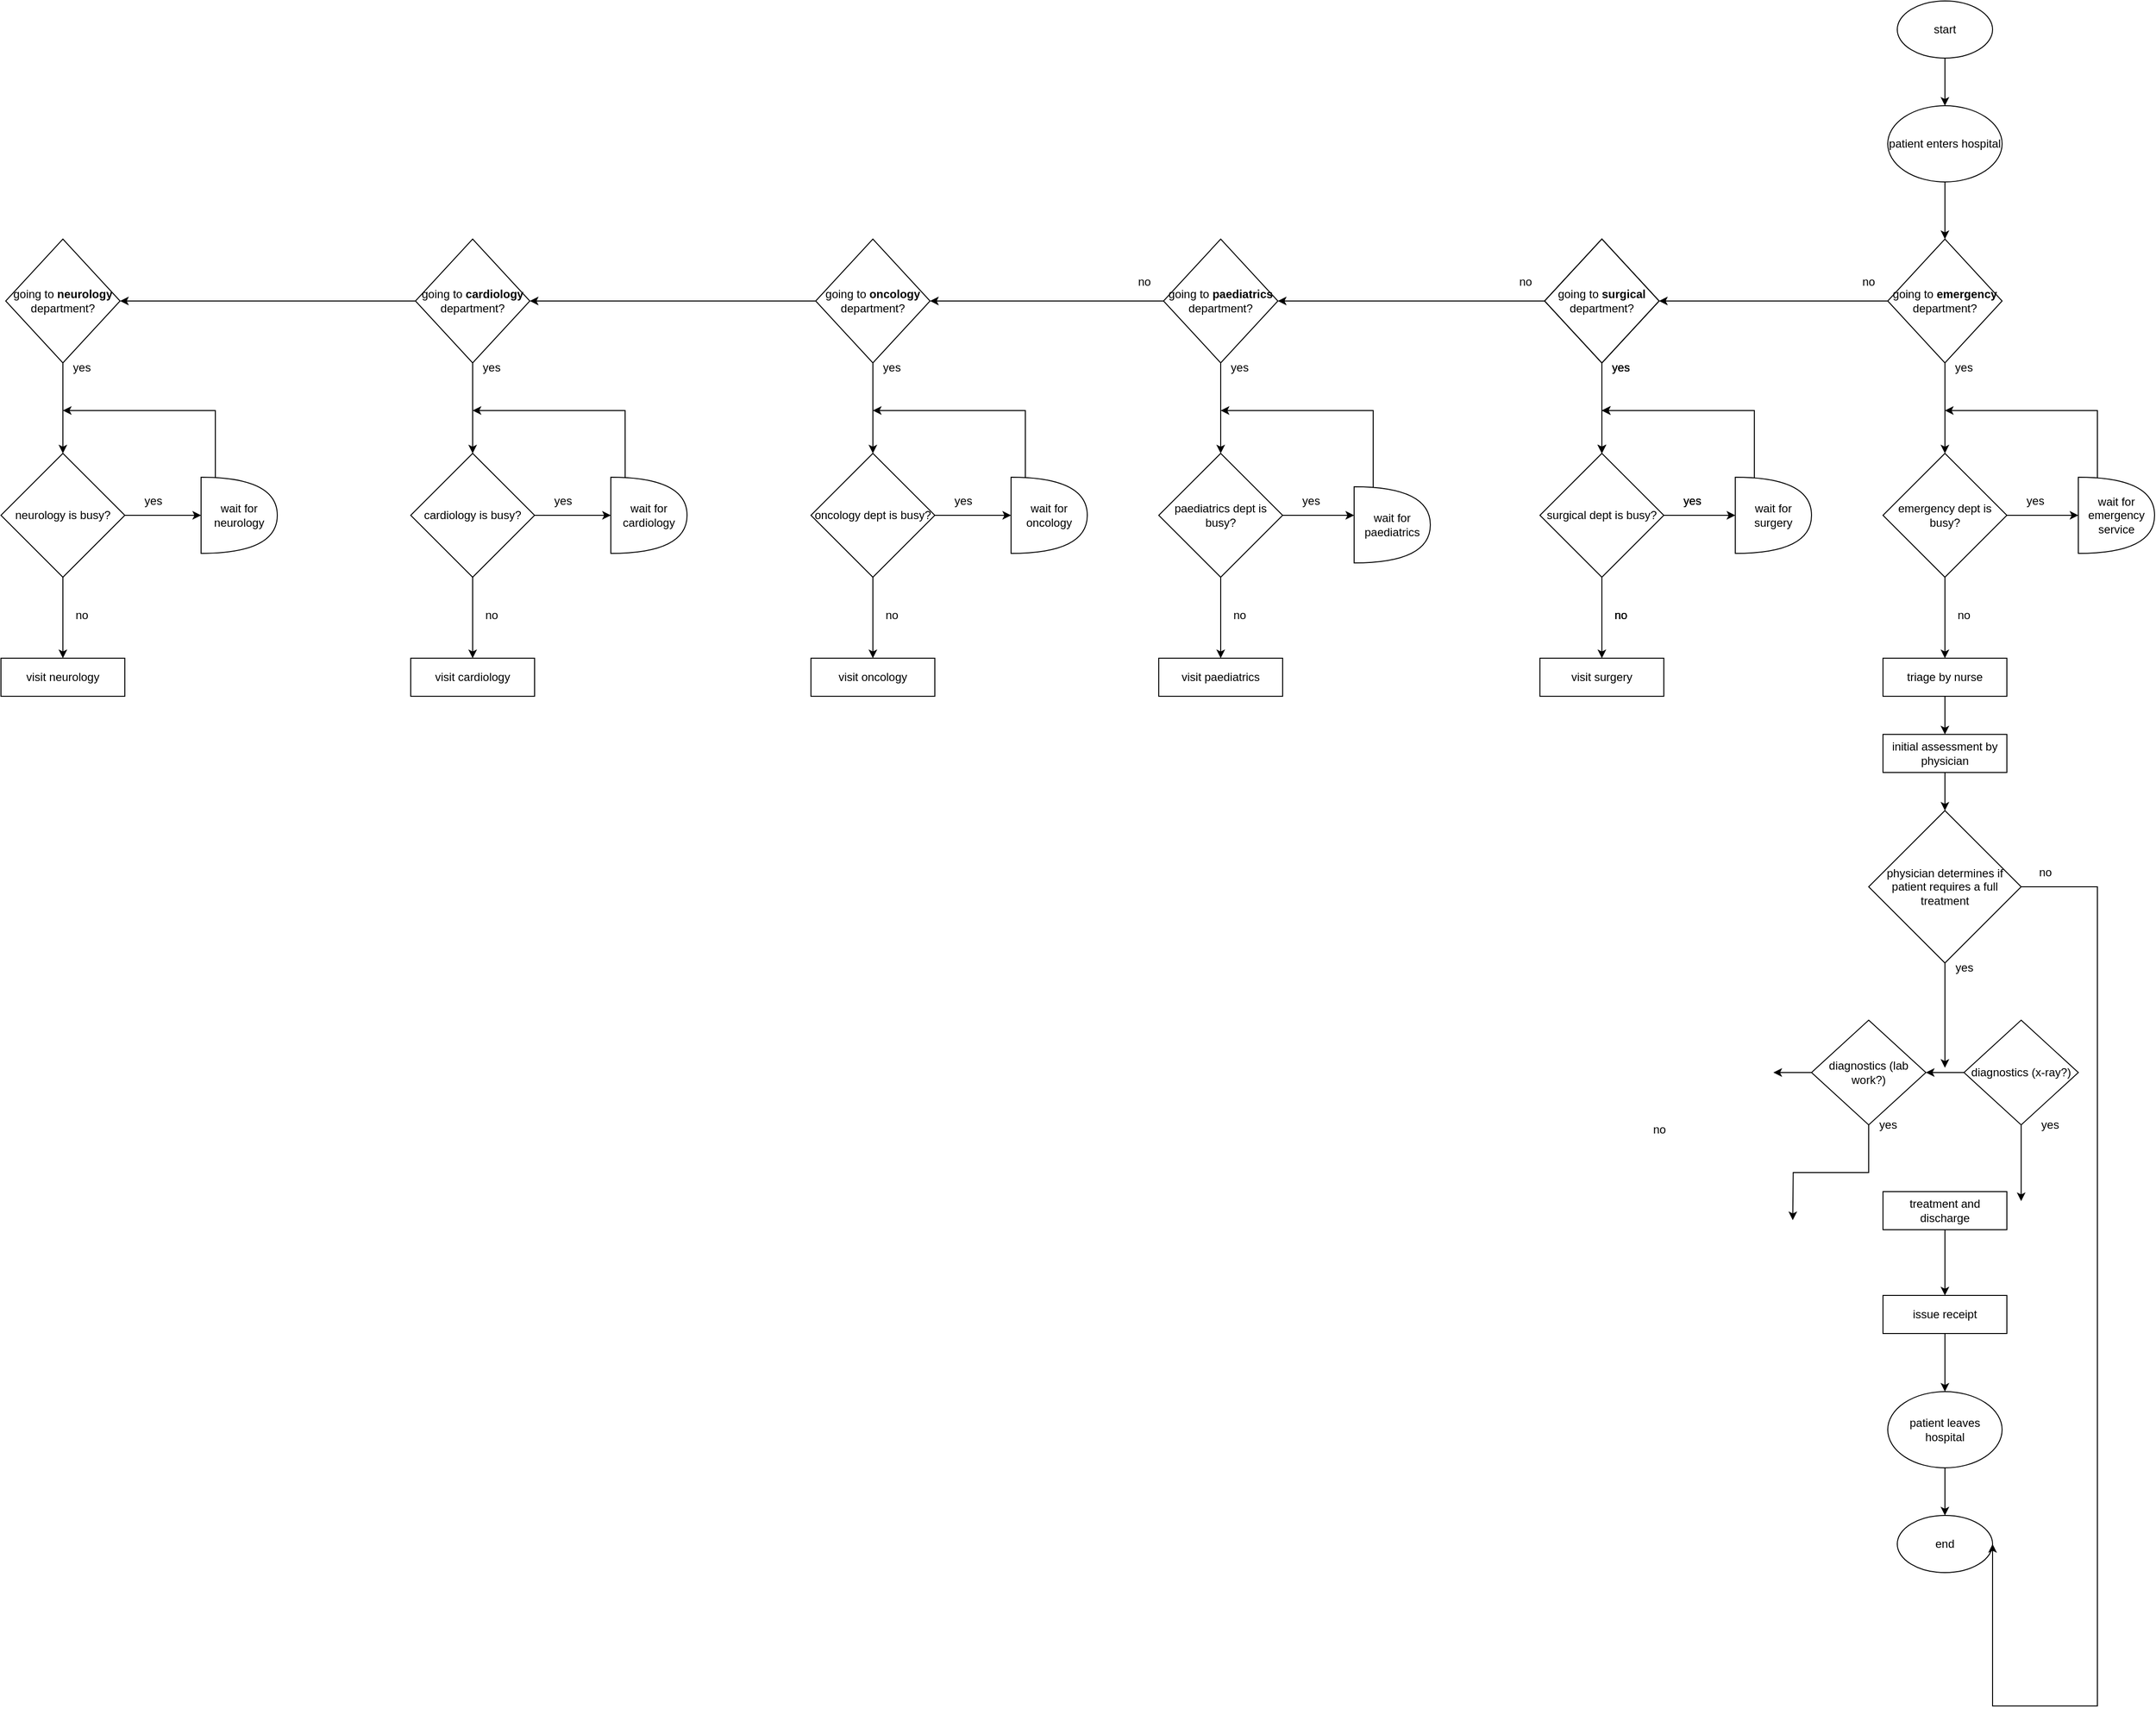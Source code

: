 <mxfile version="21.0.6" type="device"><diagram name="Page-1" id="5pKvKy0BIaIAFNJ23iyw"><mxGraphModel dx="3341" dy="2038" grid="1" gridSize="10" guides="1" tooltips="1" connect="1" arrows="1" fold="1" page="1" pageScale="1" pageWidth="827" pageHeight="1169" math="0" shadow="0"><root><mxCell id="0"/><mxCell id="1" parent="0"/><mxCell id="Ih2wy748P8lcP-gWS8Mn-1" value="patient enters hospital" style="ellipse;whiteSpace=wrap;html=1;" parent="1" vertex="1"><mxGeometry x="350" y="-40" width="120" height="80" as="geometry"/></mxCell><mxCell id="Ih2wy748P8lcP-gWS8Mn-2" value="going to &lt;b&gt;emergency &lt;/b&gt;department?" style="rhombus;whiteSpace=wrap;html=1;" parent="1" vertex="1"><mxGeometry x="350" y="100" width="120" height="130" as="geometry"/></mxCell><mxCell id="pPfEnhw-Z-XjJxT2VnOs-15" style="edgeStyle=orthogonalEdgeStyle;rounded=0;orthogonalLoop=1;jettySize=auto;html=1;exitX=0.5;exitY=1;exitDx=0;exitDy=0;entryX=0.5;entryY=0;entryDx=0;entryDy=0;" edge="1" parent="1" source="Ih2wy748P8lcP-gWS8Mn-3" target="pPfEnhw-Z-XjJxT2VnOs-11"><mxGeometry relative="1" as="geometry"/></mxCell><mxCell id="Ih2wy748P8lcP-gWS8Mn-3" value="triage by nurse" style="rounded=0;whiteSpace=wrap;html=1;" parent="1" vertex="1"><mxGeometry x="345" y="540" width="130" height="40" as="geometry"/></mxCell><mxCell id="Ih2wy748P8lcP-gWS8Mn-6" value="emergency dept is busy?" style="rhombus;whiteSpace=wrap;html=1;" parent="1" vertex="1"><mxGeometry x="345" y="325" width="130" height="130" as="geometry"/></mxCell><mxCell id="pPfEnhw-Z-XjJxT2VnOs-4" style="edgeStyle=orthogonalEdgeStyle;rounded=0;orthogonalLoop=1;jettySize=auto;html=1;exitX=0.5;exitY=1;exitDx=0;exitDy=0;entryX=0.5;entryY=0;entryDx=0;entryDy=0;" edge="1" parent="1" source="Ih2wy748P8lcP-gWS8Mn-21" target="pPfEnhw-Z-XjJxT2VnOs-1"><mxGeometry relative="1" as="geometry"/></mxCell><mxCell id="Ih2wy748P8lcP-gWS8Mn-21" value="patient leaves hospital" style="ellipse;whiteSpace=wrap;html=1;" parent="1" vertex="1"><mxGeometry x="350" y="1310" width="120" height="80" as="geometry"/></mxCell><mxCell id="Ih2wy748P8lcP-gWS8Mn-25" value="yes" style="text;html=1;strokeColor=none;fillColor=none;align=center;verticalAlign=middle;whiteSpace=wrap;rounded=0;" parent="1" vertex="1"><mxGeometry x="475" y="360" width="60" height="30" as="geometry"/></mxCell><mxCell id="Ih2wy748P8lcP-gWS8Mn-27" value="no" style="text;html=1;strokeColor=none;fillColor=none;align=center;verticalAlign=middle;whiteSpace=wrap;rounded=0;" parent="1" vertex="1"><mxGeometry x="400" y="480" width="60" height="30" as="geometry"/></mxCell><mxCell id="Ih2wy748P8lcP-gWS8Mn-29" value="" style="endArrow=classic;html=1;rounded=0;entryX=0.5;entryY=0;entryDx=0;entryDy=0;exitX=0.5;exitY=1;exitDx=0;exitDy=0;" parent="1" source="Ih2wy748P8lcP-gWS8Mn-2" target="Ih2wy748P8lcP-gWS8Mn-6" edge="1"><mxGeometry width="50" height="50" relative="1" as="geometry"><mxPoint x="410" y="250" as="sourcePoint"/><mxPoint x="410" y="280" as="targetPoint"/></mxGeometry></mxCell><mxCell id="Ih2wy748P8lcP-gWS8Mn-30" value="yes" style="text;html=1;strokeColor=none;fillColor=none;align=center;verticalAlign=middle;whiteSpace=wrap;rounded=0;" parent="1" vertex="1"><mxGeometry x="400" y="220" width="60" height="30" as="geometry"/></mxCell><mxCell id="Ih2wy748P8lcP-gWS8Mn-31" value="no" style="text;html=1;strokeColor=none;fillColor=none;align=center;verticalAlign=middle;whiteSpace=wrap;rounded=0;" parent="1" vertex="1"><mxGeometry x="300" y="130" width="60" height="30" as="geometry"/></mxCell><mxCell id="Ih2wy748P8lcP-gWS8Mn-33" value="" style="endArrow=classic;html=1;rounded=0;exitX=0.5;exitY=1;exitDx=0;exitDy=0;entryX=0.5;entryY=0;entryDx=0;entryDy=0;" parent="1" source="Ih2wy748P8lcP-gWS8Mn-6" target="Ih2wy748P8lcP-gWS8Mn-3" edge="1"><mxGeometry width="50" height="50" relative="1" as="geometry"><mxPoint x="420" y="420" as="sourcePoint"/><mxPoint x="460" y="500" as="targetPoint"/></mxGeometry></mxCell><mxCell id="Ih2wy748P8lcP-gWS8Mn-36" value="going to surgical department?" style="rhombus;whiteSpace=wrap;html=1;" parent="1" vertex="1"><mxGeometry x="-10" y="100" width="120" height="130" as="geometry"/></mxCell><mxCell id="Ih2wy748P8lcP-gWS8Mn-37" value="visit surgery" style="rounded=0;whiteSpace=wrap;html=1;" parent="1" vertex="1"><mxGeometry x="-15" y="540" width="130" height="40" as="geometry"/></mxCell><mxCell id="Ih2wy748P8lcP-gWS8Mn-43" value="" style="endArrow=classic;html=1;rounded=0;exitX=0.4;exitY=0.018;exitDx=0;exitDy=0;exitPerimeter=0;" parent="1" edge="1"><mxGeometry width="50" height="50" relative="1" as="geometry"><mxPoint x="210" y="361.08" as="sourcePoint"/><mxPoint x="50" y="280" as="targetPoint"/><Array as="points"><mxPoint x="210" y="280"/><mxPoint x="60" y="280"/></Array></mxGeometry></mxCell><mxCell id="Ih2wy748P8lcP-gWS8Mn-44" value="yes" style="text;html=1;strokeColor=none;fillColor=none;align=center;verticalAlign=middle;whiteSpace=wrap;rounded=0;" parent="1" vertex="1"><mxGeometry x="115" y="360" width="60" height="30" as="geometry"/></mxCell><mxCell id="Ih2wy748P8lcP-gWS8Mn-45" value="no" style="text;html=1;strokeColor=none;fillColor=none;align=center;verticalAlign=middle;whiteSpace=wrap;rounded=0;" parent="1" vertex="1"><mxGeometry x="40" y="480" width="60" height="30" as="geometry"/></mxCell><mxCell id="Ih2wy748P8lcP-gWS8Mn-48" value="yes" style="text;html=1;strokeColor=none;fillColor=none;align=center;verticalAlign=middle;whiteSpace=wrap;rounded=0;" parent="1" vertex="1"><mxGeometry x="40" y="220" width="60" height="30" as="geometry"/></mxCell><mxCell id="Ih2wy748P8lcP-gWS8Mn-49" value="no" style="text;html=1;strokeColor=none;fillColor=none;align=center;verticalAlign=middle;whiteSpace=wrap;rounded=0;" parent="1" vertex="1"><mxGeometry x="-60" y="130" width="60" height="30" as="geometry"/></mxCell><mxCell id="goqWlOmLxGw8GB3nW4Ue-60" style="edgeStyle=orthogonalEdgeStyle;rounded=0;orthogonalLoop=1;jettySize=auto;html=1;exitX=0;exitY=0.5;exitDx=0;exitDy=0;entryX=1;entryY=0.5;entryDx=0;entryDy=0;" parent="1" source="Ih2wy748P8lcP-gWS8Mn-52" target="goqWlOmLxGw8GB3nW4Ue-25" edge="1"><mxGeometry relative="1" as="geometry"/></mxCell><mxCell id="Ih2wy748P8lcP-gWS8Mn-52" value="going to &lt;b&gt;paediatrics &lt;/b&gt;department?" style="rhombus;whiteSpace=wrap;html=1;" parent="1" vertex="1"><mxGeometry x="-410" y="100" width="120" height="130" as="geometry"/></mxCell><mxCell id="Ih2wy748P8lcP-gWS8Mn-53" value="visit paediatrics" style="rounded=0;whiteSpace=wrap;html=1;" parent="1" vertex="1"><mxGeometry x="-415" y="540" width="130" height="40" as="geometry"/></mxCell><mxCell id="Ih2wy748P8lcP-gWS8Mn-55" value="paediatrics dept is busy?" style="rhombus;whiteSpace=wrap;html=1;" parent="1" vertex="1"><mxGeometry x="-415" y="325" width="130" height="130" as="geometry"/></mxCell><mxCell id="Ih2wy748P8lcP-gWS8Mn-58" value="" style="endArrow=classic;html=1;rounded=0;exitX=1;exitY=0.5;exitDx=0;exitDy=0;entryX=0;entryY=0.5;entryDx=0;entryDy=0;entryPerimeter=0;" parent="1" source="Ih2wy748P8lcP-gWS8Mn-55" edge="1"><mxGeometry width="50" height="50" relative="1" as="geometry"><mxPoint x="-260" y="430" as="sourcePoint"/><mxPoint x="-210" y="390" as="targetPoint"/></mxGeometry></mxCell><mxCell id="Ih2wy748P8lcP-gWS8Mn-59" value="" style="endArrow=classic;html=1;rounded=0;exitX=0.4;exitY=0.018;exitDx=0;exitDy=0;exitPerimeter=0;" parent="1" edge="1"><mxGeometry width="50" height="50" relative="1" as="geometry"><mxPoint x="-190" y="361.08" as="sourcePoint"/><mxPoint x="-350" y="280" as="targetPoint"/><Array as="points"><mxPoint x="-190" y="280"/><mxPoint x="-340" y="280"/></Array></mxGeometry></mxCell><mxCell id="Ih2wy748P8lcP-gWS8Mn-60" value="yes" style="text;html=1;strokeColor=none;fillColor=none;align=center;verticalAlign=middle;whiteSpace=wrap;rounded=0;" parent="1" vertex="1"><mxGeometry x="-285" y="360" width="60" height="30" as="geometry"/></mxCell><mxCell id="Ih2wy748P8lcP-gWS8Mn-61" value="no" style="text;html=1;strokeColor=none;fillColor=none;align=center;verticalAlign=middle;whiteSpace=wrap;rounded=0;" parent="1" vertex="1"><mxGeometry x="-360" y="480" width="60" height="30" as="geometry"/></mxCell><mxCell id="Ih2wy748P8lcP-gWS8Mn-63" value="" style="endArrow=classic;html=1;rounded=0;entryX=0.5;entryY=0;entryDx=0;entryDy=0;exitX=0.5;exitY=1;exitDx=0;exitDy=0;" parent="1" source="Ih2wy748P8lcP-gWS8Mn-52" target="Ih2wy748P8lcP-gWS8Mn-55" edge="1"><mxGeometry width="50" height="50" relative="1" as="geometry"><mxPoint x="-350" y="250" as="sourcePoint"/><mxPoint x="-350" y="280" as="targetPoint"/></mxGeometry></mxCell><mxCell id="Ih2wy748P8lcP-gWS8Mn-64" value="yes" style="text;html=1;strokeColor=none;fillColor=none;align=center;verticalAlign=middle;whiteSpace=wrap;rounded=0;" parent="1" vertex="1"><mxGeometry x="-360" y="220" width="60" height="30" as="geometry"/></mxCell><mxCell id="Ih2wy748P8lcP-gWS8Mn-65" value="no" style="text;html=1;strokeColor=none;fillColor=none;align=center;verticalAlign=middle;whiteSpace=wrap;rounded=0;" parent="1" vertex="1"><mxGeometry x="-460" y="130" width="60" height="30" as="geometry"/></mxCell><mxCell id="Ih2wy748P8lcP-gWS8Mn-66" value="" style="endArrow=classic;html=1;rounded=0;exitX=0.5;exitY=1;exitDx=0;exitDy=0;entryX=0.5;entryY=0;entryDx=0;entryDy=0;" parent="1" source="Ih2wy748P8lcP-gWS8Mn-55" target="Ih2wy748P8lcP-gWS8Mn-53" edge="1"><mxGeometry width="50" height="50" relative="1" as="geometry"><mxPoint x="-340" y="420" as="sourcePoint"/><mxPoint x="-300" y="500" as="targetPoint"/></mxGeometry></mxCell><mxCell id="Ih2wy748P8lcP-gWS8Mn-68" value="" style="endArrow=classic;html=1;rounded=0;entryX=1;entryY=0.5;entryDx=0;entryDy=0;exitX=0;exitY=0.5;exitDx=0;exitDy=0;" parent="1" source="Ih2wy748P8lcP-gWS8Mn-2" target="Ih2wy748P8lcP-gWS8Mn-36" edge="1"><mxGeometry width="50" height="50" relative="1" as="geometry"><mxPoint x="420" y="240" as="sourcePoint"/><mxPoint x="420" y="335" as="targetPoint"/></mxGeometry></mxCell><mxCell id="Ih2wy748P8lcP-gWS8Mn-69" value="" style="endArrow=classic;html=1;rounded=0;entryX=0.5;entryY=0;entryDx=0;entryDy=0;exitX=0.5;exitY=1;exitDx=0;exitDy=0;" parent="1" source="Ih2wy748P8lcP-gWS8Mn-1" target="Ih2wy748P8lcP-gWS8Mn-2" edge="1"><mxGeometry width="50" height="50" relative="1" as="geometry"><mxPoint x="430" y="250" as="sourcePoint"/><mxPoint x="430" y="345" as="targetPoint"/></mxGeometry></mxCell><mxCell id="Ih2wy748P8lcP-gWS8Mn-70" value="" style="endArrow=classic;html=1;rounded=0;entryX=1;entryY=0.5;entryDx=0;entryDy=0;exitX=0;exitY=0.5;exitDx=0;exitDy=0;" parent="1" source="Ih2wy748P8lcP-gWS8Mn-36" target="Ih2wy748P8lcP-gWS8Mn-52" edge="1"><mxGeometry width="50" height="50" relative="1" as="geometry"><mxPoint x="-30" y="50" as="sourcePoint"/><mxPoint x="-270" y="50" as="targetPoint"/></mxGeometry></mxCell><mxCell id="goqWlOmLxGw8GB3nW4Ue-1" value="going to surgical department?" style="rhombus;whiteSpace=wrap;html=1;" parent="1" vertex="1"><mxGeometry x="-10" y="100" width="120" height="130" as="geometry"/></mxCell><mxCell id="goqWlOmLxGw8GB3nW4Ue-2" value="yes" style="text;html=1;strokeColor=none;fillColor=none;align=center;verticalAlign=middle;whiteSpace=wrap;rounded=0;" parent="1" vertex="1"><mxGeometry x="40" y="220" width="60" height="30" as="geometry"/></mxCell><mxCell id="goqWlOmLxGw8GB3nW4Ue-3" value="" style="endArrow=classic;html=1;rounded=0;entryX=0.5;entryY=0;entryDx=0;entryDy=0;exitX=0.5;exitY=1;exitDx=0;exitDy=0;" parent="1" source="goqWlOmLxGw8GB3nW4Ue-1" edge="1"><mxGeometry width="50" height="50" relative="1" as="geometry"><mxPoint x="50" y="250" as="sourcePoint"/><mxPoint x="50" y="325" as="targetPoint"/></mxGeometry></mxCell><mxCell id="goqWlOmLxGw8GB3nW4Ue-4" value="going to surgical department?" style="rhombus;whiteSpace=wrap;html=1;" parent="1" vertex="1"><mxGeometry x="-10" y="100" width="120" height="130" as="geometry"/></mxCell><mxCell id="goqWlOmLxGw8GB3nW4Ue-5" value="yes" style="text;html=1;strokeColor=none;fillColor=none;align=center;verticalAlign=middle;whiteSpace=wrap;rounded=0;" parent="1" vertex="1"><mxGeometry x="40" y="220" width="60" height="30" as="geometry"/></mxCell><mxCell id="goqWlOmLxGw8GB3nW4Ue-6" value="" style="endArrow=classic;html=1;rounded=0;entryX=0.5;entryY=0;entryDx=0;entryDy=0;exitX=0.5;exitY=1;exitDx=0;exitDy=0;" parent="1" source="goqWlOmLxGw8GB3nW4Ue-4" edge="1"><mxGeometry width="50" height="50" relative="1" as="geometry"><mxPoint x="50" y="250" as="sourcePoint"/><mxPoint x="50" y="325" as="targetPoint"/></mxGeometry></mxCell><mxCell id="goqWlOmLxGw8GB3nW4Ue-7" value="" style="endArrow=classic;html=1;rounded=0;exitX=0.4;exitY=0.018;exitDx=0;exitDy=0;exitPerimeter=0;" parent="1" edge="1"><mxGeometry width="50" height="50" relative="1" as="geometry"><mxPoint x="210" y="361.08" as="sourcePoint"/><mxPoint x="50" y="280" as="targetPoint"/><Array as="points"><mxPoint x="210" y="280"/><mxPoint x="60" y="280"/></Array></mxGeometry></mxCell><mxCell id="goqWlOmLxGw8GB3nW4Ue-8" value="yes" style="text;html=1;strokeColor=none;fillColor=none;align=center;verticalAlign=middle;whiteSpace=wrap;rounded=0;" parent="1" vertex="1"><mxGeometry x="115" y="360" width="60" height="30" as="geometry"/></mxCell><mxCell id="goqWlOmLxGw8GB3nW4Ue-11" value="no" style="text;html=1;strokeColor=none;fillColor=none;align=center;verticalAlign=middle;whiteSpace=wrap;rounded=0;" parent="1" vertex="1"><mxGeometry x="40" y="480" width="60" height="30" as="geometry"/></mxCell><mxCell id="goqWlOmLxGw8GB3nW4Ue-13" value="going to &lt;b&gt;surgical &lt;/b&gt;department?" style="rhombus;whiteSpace=wrap;html=1;" parent="1" vertex="1"><mxGeometry x="-10" y="100" width="120" height="130" as="geometry"/></mxCell><mxCell id="goqWlOmLxGw8GB3nW4Ue-14" value="yes" style="text;html=1;strokeColor=none;fillColor=none;align=center;verticalAlign=middle;whiteSpace=wrap;rounded=0;" parent="1" vertex="1"><mxGeometry x="40" y="220" width="60" height="30" as="geometry"/></mxCell><mxCell id="goqWlOmLxGw8GB3nW4Ue-15" value="" style="endArrow=classic;html=1;rounded=0;entryX=0.5;entryY=0;entryDx=0;entryDy=0;exitX=0.5;exitY=1;exitDx=0;exitDy=0;" parent="1" source="goqWlOmLxGw8GB3nW4Ue-13" edge="1"><mxGeometry width="50" height="50" relative="1" as="geometry"><mxPoint x="50" y="250" as="sourcePoint"/><mxPoint x="50" y="325" as="targetPoint"/></mxGeometry></mxCell><mxCell id="goqWlOmLxGw8GB3nW4Ue-16" value="" style="endArrow=classic;html=1;rounded=0;exitX=0.4;exitY=0.018;exitDx=0;exitDy=0;exitPerimeter=0;" parent="1" edge="1"><mxGeometry width="50" height="50" relative="1" as="geometry"><mxPoint x="210" y="361.08" as="sourcePoint"/><mxPoint x="50" y="280" as="targetPoint"/><Array as="points"><mxPoint x="210" y="280"/><mxPoint x="60" y="280"/></Array></mxGeometry></mxCell><mxCell id="goqWlOmLxGw8GB3nW4Ue-17" value="yes" style="text;html=1;strokeColor=none;fillColor=none;align=center;verticalAlign=middle;whiteSpace=wrap;rounded=0;" parent="1" vertex="1"><mxGeometry x="115" y="360" width="60" height="30" as="geometry"/></mxCell><mxCell id="goqWlOmLxGw8GB3nW4Ue-19" value="surgical dept is busy?" style="rhombus;whiteSpace=wrap;html=1;" parent="1" vertex="1"><mxGeometry x="-15" y="325" width="130" height="130" as="geometry"/></mxCell><mxCell id="goqWlOmLxGw8GB3nW4Ue-20" value="no" style="text;html=1;strokeColor=none;fillColor=none;align=center;verticalAlign=middle;whiteSpace=wrap;rounded=0;" parent="1" vertex="1"><mxGeometry x="40" y="480" width="60" height="30" as="geometry"/></mxCell><mxCell id="goqWlOmLxGw8GB3nW4Ue-21" value="" style="endArrow=classic;html=1;rounded=0;exitX=0.5;exitY=1;exitDx=0;exitDy=0;entryX=0.5;entryY=0;entryDx=0;entryDy=0;" parent="1" source="goqWlOmLxGw8GB3nW4Ue-19" edge="1"><mxGeometry width="50" height="50" relative="1" as="geometry"><mxPoint x="60" y="420" as="sourcePoint"/><mxPoint x="50" y="540" as="targetPoint"/></mxGeometry></mxCell><mxCell id="goqWlOmLxGw8GB3nW4Ue-23" value="" style="endArrow=classic;html=1;rounded=0;exitX=1;exitY=0.5;exitDx=0;exitDy=0;entryX=0;entryY=0.5;entryDx=0;entryDy=0;entryPerimeter=0;" parent="1" edge="1"><mxGeometry width="50" height="50" relative="1" as="geometry"><mxPoint x="115" y="390" as="sourcePoint"/><mxPoint x="190" y="390" as="targetPoint"/></mxGeometry></mxCell><mxCell id="goqWlOmLxGw8GB3nW4Ue-24" value="visit oncology" style="rounded=0;whiteSpace=wrap;html=1;" parent="1" vertex="1"><mxGeometry x="-780" y="540" width="130" height="40" as="geometry"/></mxCell><mxCell id="goqWlOmLxGw8GB3nW4Ue-61" style="edgeStyle=orthogonalEdgeStyle;rounded=0;orthogonalLoop=1;jettySize=auto;html=1;exitX=0;exitY=0.5;exitDx=0;exitDy=0;entryX=1;entryY=0.5;entryDx=0;entryDy=0;" parent="1" source="goqWlOmLxGw8GB3nW4Ue-25" target="goqWlOmLxGw8GB3nW4Ue-37" edge="1"><mxGeometry relative="1" as="geometry"/></mxCell><mxCell id="goqWlOmLxGw8GB3nW4Ue-25" value="going to &lt;b&gt;oncology &lt;/b&gt;department?" style="rhombus;whiteSpace=wrap;html=1;" parent="1" vertex="1"><mxGeometry x="-775" y="100" width="120" height="130" as="geometry"/></mxCell><mxCell id="goqWlOmLxGw8GB3nW4Ue-26" value="yes" style="text;html=1;strokeColor=none;fillColor=none;align=center;verticalAlign=middle;whiteSpace=wrap;rounded=0;" parent="1" vertex="1"><mxGeometry x="-725" y="220" width="60" height="30" as="geometry"/></mxCell><mxCell id="goqWlOmLxGw8GB3nW4Ue-27" value="" style="endArrow=classic;html=1;rounded=0;entryX=0.5;entryY=0;entryDx=0;entryDy=0;exitX=0.5;exitY=1;exitDx=0;exitDy=0;" parent="1" source="goqWlOmLxGw8GB3nW4Ue-25" edge="1"><mxGeometry width="50" height="50" relative="1" as="geometry"><mxPoint x="-715" y="250" as="sourcePoint"/><mxPoint x="-715" y="325" as="targetPoint"/></mxGeometry></mxCell><mxCell id="goqWlOmLxGw8GB3nW4Ue-28" value="" style="endArrow=classic;html=1;rounded=0;" parent="1" edge="1"><mxGeometry width="50" height="50" relative="1" as="geometry"><mxPoint x="-555" y="350" as="sourcePoint"/><mxPoint x="-715" y="280" as="targetPoint"/><Array as="points"><mxPoint x="-555" y="280"/><mxPoint x="-705" y="280"/></Array></mxGeometry></mxCell><mxCell id="goqWlOmLxGw8GB3nW4Ue-29" value="yes" style="text;html=1;strokeColor=none;fillColor=none;align=center;verticalAlign=middle;whiteSpace=wrap;rounded=0;" parent="1" vertex="1"><mxGeometry x="-650" y="360" width="60" height="30" as="geometry"/></mxCell><mxCell id="goqWlOmLxGw8GB3nW4Ue-31" value="oncology dept is busy?" style="rhombus;whiteSpace=wrap;html=1;" parent="1" vertex="1"><mxGeometry x="-780" y="325" width="130" height="130" as="geometry"/></mxCell><mxCell id="goqWlOmLxGw8GB3nW4Ue-32" value="no" style="text;html=1;strokeColor=none;fillColor=none;align=center;verticalAlign=middle;whiteSpace=wrap;rounded=0;" parent="1" vertex="1"><mxGeometry x="-725" y="480" width="60" height="30" as="geometry"/></mxCell><mxCell id="goqWlOmLxGw8GB3nW4Ue-33" value="" style="endArrow=classic;html=1;rounded=0;exitX=0.5;exitY=1;exitDx=0;exitDy=0;entryX=0.5;entryY=0;entryDx=0;entryDy=0;" parent="1" source="goqWlOmLxGw8GB3nW4Ue-31" edge="1"><mxGeometry width="50" height="50" relative="1" as="geometry"><mxPoint x="-705" y="420" as="sourcePoint"/><mxPoint x="-715" y="540" as="targetPoint"/></mxGeometry></mxCell><mxCell id="goqWlOmLxGw8GB3nW4Ue-35" value="" style="endArrow=classic;html=1;rounded=0;exitX=1;exitY=0.5;exitDx=0;exitDy=0;entryX=0;entryY=0.5;entryDx=0;entryDy=0;entryPerimeter=0;" parent="1" edge="1" target="pPfEnhw-Z-XjJxT2VnOs-5"><mxGeometry width="50" height="50" relative="1" as="geometry"><mxPoint x="-650" y="390" as="sourcePoint"/><mxPoint x="-575" y="390" as="targetPoint"/></mxGeometry></mxCell><mxCell id="goqWlOmLxGw8GB3nW4Ue-36" value="visit cardiology" style="rounded=0;whiteSpace=wrap;html=1;" parent="1" vertex="1"><mxGeometry x="-1200" y="540" width="130" height="40" as="geometry"/></mxCell><mxCell id="goqWlOmLxGw8GB3nW4Ue-62" style="edgeStyle=orthogonalEdgeStyle;rounded=0;orthogonalLoop=1;jettySize=auto;html=1;exitX=0;exitY=0.5;exitDx=0;exitDy=0;entryX=1;entryY=0.5;entryDx=0;entryDy=0;" parent="1" source="goqWlOmLxGw8GB3nW4Ue-37" target="goqWlOmLxGw8GB3nW4Ue-49" edge="1"><mxGeometry relative="1" as="geometry"/></mxCell><mxCell id="goqWlOmLxGw8GB3nW4Ue-37" value="going to &lt;b&gt;cardiology&lt;/b&gt; department?" style="rhombus;whiteSpace=wrap;html=1;" parent="1" vertex="1"><mxGeometry x="-1195" y="100" width="120" height="130" as="geometry"/></mxCell><mxCell id="goqWlOmLxGw8GB3nW4Ue-38" value="yes" style="text;html=1;strokeColor=none;fillColor=none;align=center;verticalAlign=middle;whiteSpace=wrap;rounded=0;" parent="1" vertex="1"><mxGeometry x="-1145" y="220" width="60" height="30" as="geometry"/></mxCell><mxCell id="goqWlOmLxGw8GB3nW4Ue-39" value="" style="endArrow=classic;html=1;rounded=0;entryX=0.5;entryY=0;entryDx=0;entryDy=0;exitX=0.5;exitY=1;exitDx=0;exitDy=0;" parent="1" source="goqWlOmLxGw8GB3nW4Ue-37" edge="1"><mxGeometry width="50" height="50" relative="1" as="geometry"><mxPoint x="-1135" y="250" as="sourcePoint"/><mxPoint x="-1135" y="325" as="targetPoint"/></mxGeometry></mxCell><mxCell id="goqWlOmLxGw8GB3nW4Ue-40" value="" style="endArrow=classic;html=1;rounded=0;exitX=0.188;exitY=0;exitDx=0;exitDy=0;exitPerimeter=0;" parent="1" source="pPfEnhw-Z-XjJxT2VnOs-9" edge="1"><mxGeometry width="50" height="50" relative="1" as="geometry"><mxPoint x="-975" y="340" as="sourcePoint"/><mxPoint x="-1135" y="280" as="targetPoint"/><Array as="points"><mxPoint x="-975" y="280"/><mxPoint x="-1125" y="280"/></Array></mxGeometry></mxCell><mxCell id="goqWlOmLxGw8GB3nW4Ue-41" value="yes" style="text;html=1;strokeColor=none;fillColor=none;align=center;verticalAlign=middle;whiteSpace=wrap;rounded=0;" parent="1" vertex="1"><mxGeometry x="-1070" y="360" width="60" height="30" as="geometry"/></mxCell><mxCell id="goqWlOmLxGw8GB3nW4Ue-43" value="cardiology is busy?" style="rhombus;whiteSpace=wrap;html=1;" parent="1" vertex="1"><mxGeometry x="-1200" y="325" width="130" height="130" as="geometry"/></mxCell><mxCell id="goqWlOmLxGw8GB3nW4Ue-44" value="no" style="text;html=1;strokeColor=none;fillColor=none;align=center;verticalAlign=middle;whiteSpace=wrap;rounded=0;" parent="1" vertex="1"><mxGeometry x="-1145" y="480" width="60" height="30" as="geometry"/></mxCell><mxCell id="goqWlOmLxGw8GB3nW4Ue-45" value="" style="endArrow=classic;html=1;rounded=0;exitX=0.5;exitY=1;exitDx=0;exitDy=0;entryX=0.5;entryY=0;entryDx=0;entryDy=0;" parent="1" source="goqWlOmLxGw8GB3nW4Ue-43" edge="1"><mxGeometry width="50" height="50" relative="1" as="geometry"><mxPoint x="-1125" y="420" as="sourcePoint"/><mxPoint x="-1135" y="540" as="targetPoint"/></mxGeometry></mxCell><mxCell id="goqWlOmLxGw8GB3nW4Ue-47" value="" style="endArrow=classic;html=1;rounded=0;exitX=1;exitY=0.5;exitDx=0;exitDy=0;entryX=0;entryY=0.5;entryDx=0;entryDy=0;entryPerimeter=0;" parent="1" edge="1" target="pPfEnhw-Z-XjJxT2VnOs-9"><mxGeometry width="50" height="50" relative="1" as="geometry"><mxPoint x="-1070" y="390" as="sourcePoint"/><mxPoint x="-995" y="390" as="targetPoint"/></mxGeometry></mxCell><mxCell id="goqWlOmLxGw8GB3nW4Ue-48" value="visit neurology" style="rounded=0;whiteSpace=wrap;html=1;" parent="1" vertex="1"><mxGeometry x="-1630" y="540" width="130" height="40" as="geometry"/></mxCell><mxCell id="goqWlOmLxGw8GB3nW4Ue-49" value="going to &lt;b&gt;neurology &lt;/b&gt;department?" style="rhombus;whiteSpace=wrap;html=1;" parent="1" vertex="1"><mxGeometry x="-1625" y="100" width="120" height="130" as="geometry"/></mxCell><mxCell id="goqWlOmLxGw8GB3nW4Ue-50" value="yes" style="text;html=1;strokeColor=none;fillColor=none;align=center;verticalAlign=middle;whiteSpace=wrap;rounded=0;" parent="1" vertex="1"><mxGeometry x="-1575" y="220" width="60" height="30" as="geometry"/></mxCell><mxCell id="goqWlOmLxGw8GB3nW4Ue-51" value="" style="endArrow=classic;html=1;rounded=0;entryX=0.5;entryY=0;entryDx=0;entryDy=0;exitX=0.5;exitY=1;exitDx=0;exitDy=0;" parent="1" source="goqWlOmLxGw8GB3nW4Ue-49" edge="1"><mxGeometry width="50" height="50" relative="1" as="geometry"><mxPoint x="-1565" y="250" as="sourcePoint"/><mxPoint x="-1565" y="325" as="targetPoint"/></mxGeometry></mxCell><mxCell id="goqWlOmLxGw8GB3nW4Ue-52" value="" style="endArrow=classic;html=1;rounded=0;exitX=0.4;exitY=0.018;exitDx=0;exitDy=0;exitPerimeter=0;" parent="1" edge="1"><mxGeometry width="50" height="50" relative="1" as="geometry"><mxPoint x="-1405" y="361.08" as="sourcePoint"/><mxPoint x="-1565" y="280" as="targetPoint"/><Array as="points"><mxPoint x="-1405" y="280"/><mxPoint x="-1555" y="280"/></Array></mxGeometry></mxCell><mxCell id="goqWlOmLxGw8GB3nW4Ue-53" value="yes" style="text;html=1;strokeColor=none;fillColor=none;align=center;verticalAlign=middle;whiteSpace=wrap;rounded=0;" parent="1" vertex="1"><mxGeometry x="-1500" y="360" width="60" height="30" as="geometry"/></mxCell><mxCell id="goqWlOmLxGw8GB3nW4Ue-55" value="neurology is busy?" style="rhombus;whiteSpace=wrap;html=1;" parent="1" vertex="1"><mxGeometry x="-1630" y="325" width="130" height="130" as="geometry"/></mxCell><mxCell id="goqWlOmLxGw8GB3nW4Ue-56" value="no" style="text;html=1;strokeColor=none;fillColor=none;align=center;verticalAlign=middle;whiteSpace=wrap;rounded=0;" parent="1" vertex="1"><mxGeometry x="-1575" y="480" width="60" height="30" as="geometry"/></mxCell><mxCell id="goqWlOmLxGw8GB3nW4Ue-57" value="" style="endArrow=classic;html=1;rounded=0;exitX=0.5;exitY=1;exitDx=0;exitDy=0;entryX=0.5;entryY=0;entryDx=0;entryDy=0;" parent="1" source="goqWlOmLxGw8GB3nW4Ue-55" edge="1"><mxGeometry width="50" height="50" relative="1" as="geometry"><mxPoint x="-1555" y="420" as="sourcePoint"/><mxPoint x="-1565" y="540" as="targetPoint"/></mxGeometry></mxCell><mxCell id="goqWlOmLxGw8GB3nW4Ue-59" value="" style="endArrow=classic;html=1;rounded=0;exitX=1;exitY=0.5;exitDx=0;exitDy=0;entryX=0;entryY=0.5;entryDx=0;entryDy=0;entryPerimeter=0;" parent="1" edge="1" target="pPfEnhw-Z-XjJxT2VnOs-10"><mxGeometry width="50" height="50" relative="1" as="geometry"><mxPoint x="-1500" y="390" as="sourcePoint"/><mxPoint x="-1425" y="390" as="targetPoint"/></mxGeometry></mxCell><mxCell id="goqWlOmLxGw8GB3nW4Ue-63" value="wait for surgery" style="shape=or;whiteSpace=wrap;html=1;" parent="1" vertex="1"><mxGeometry x="190" y="350" width="80" height="80" as="geometry"/></mxCell><mxCell id="goqWlOmLxGw8GB3nW4Ue-64" value="wait for paediatrics" style="shape=or;whiteSpace=wrap;html=1;" parent="1" vertex="1"><mxGeometry x="-210" y="360" width="80" height="80" as="geometry"/></mxCell><mxCell id="goqWlOmLxGw8GB3nW4Ue-65" value="" style="endArrow=classic;html=1;rounded=0;exitX=0.4;exitY=0.018;exitDx=0;exitDy=0;exitPerimeter=0;" parent="1" edge="1"><mxGeometry width="50" height="50" relative="1" as="geometry"><mxPoint x="570" y="361.08" as="sourcePoint"/><mxPoint x="410" y="280" as="targetPoint"/><Array as="points"><mxPoint x="570" y="280"/><mxPoint x="420" y="280"/></Array></mxGeometry></mxCell><mxCell id="goqWlOmLxGw8GB3nW4Ue-66" value="" style="endArrow=classic;html=1;rounded=0;exitX=1;exitY=0.5;exitDx=0;exitDy=0;entryX=0;entryY=0.5;entryDx=0;entryDy=0;entryPerimeter=0;" parent="1" edge="1"><mxGeometry width="50" height="50" relative="1" as="geometry"><mxPoint x="475" y="390" as="sourcePoint"/><mxPoint x="550" y="390" as="targetPoint"/></mxGeometry></mxCell><mxCell id="goqWlOmLxGw8GB3nW4Ue-67" value="wait for emergency service" style="shape=or;whiteSpace=wrap;html=1;" parent="1" vertex="1"><mxGeometry x="550" y="350" width="80" height="80" as="geometry"/></mxCell><mxCell id="pPfEnhw-Z-XjJxT2VnOs-1" value="end" style="ellipse;whiteSpace=wrap;html=1;" vertex="1" parent="1"><mxGeometry x="360" y="1440" width="100" height="60" as="geometry"/></mxCell><mxCell id="pPfEnhw-Z-XjJxT2VnOs-3" style="edgeStyle=orthogonalEdgeStyle;rounded=0;orthogonalLoop=1;jettySize=auto;html=1;exitX=0.5;exitY=1;exitDx=0;exitDy=0;entryX=0.5;entryY=0;entryDx=0;entryDy=0;" edge="1" parent="1" source="pPfEnhw-Z-XjJxT2VnOs-2" target="Ih2wy748P8lcP-gWS8Mn-1"><mxGeometry relative="1" as="geometry"/></mxCell><mxCell id="pPfEnhw-Z-XjJxT2VnOs-2" value="start" style="ellipse;whiteSpace=wrap;html=1;" vertex="1" parent="1"><mxGeometry x="360" y="-150" width="100" height="60" as="geometry"/></mxCell><mxCell id="pPfEnhw-Z-XjJxT2VnOs-5" value="wait for oncology" style="shape=or;whiteSpace=wrap;html=1;" vertex="1" parent="1"><mxGeometry x="-570" y="350" width="80" height="80" as="geometry"/></mxCell><mxCell id="pPfEnhw-Z-XjJxT2VnOs-9" value="wait for cardiology" style="shape=or;whiteSpace=wrap;html=1;" vertex="1" parent="1"><mxGeometry x="-990" y="350" width="80" height="80" as="geometry"/></mxCell><mxCell id="pPfEnhw-Z-XjJxT2VnOs-10" value="wait for neurology" style="shape=or;whiteSpace=wrap;html=1;" vertex="1" parent="1"><mxGeometry x="-1420" y="350" width="80" height="80" as="geometry"/></mxCell><mxCell id="pPfEnhw-Z-XjJxT2VnOs-16" style="edgeStyle=orthogonalEdgeStyle;rounded=0;orthogonalLoop=1;jettySize=auto;html=1;exitX=0.5;exitY=1;exitDx=0;exitDy=0;entryX=0.5;entryY=0;entryDx=0;entryDy=0;" edge="1" parent="1" source="pPfEnhw-Z-XjJxT2VnOs-11" target="pPfEnhw-Z-XjJxT2VnOs-12"><mxGeometry relative="1" as="geometry"/></mxCell><mxCell id="pPfEnhw-Z-XjJxT2VnOs-11" value="initial assessment by physician" style="rounded=0;whiteSpace=wrap;html=1;" vertex="1" parent="1"><mxGeometry x="345" y="620" width="130" height="40" as="geometry"/></mxCell><mxCell id="pPfEnhw-Z-XjJxT2VnOs-20" style="edgeStyle=orthogonalEdgeStyle;rounded=0;orthogonalLoop=1;jettySize=auto;html=1;exitX=0.5;exitY=1;exitDx=0;exitDy=0;" edge="1" parent="1" source="pPfEnhw-Z-XjJxT2VnOs-12"><mxGeometry relative="1" as="geometry"><mxPoint x="410" y="970" as="targetPoint"/></mxGeometry></mxCell><mxCell id="pPfEnhw-Z-XjJxT2VnOs-24" style="edgeStyle=orthogonalEdgeStyle;rounded=0;orthogonalLoop=1;jettySize=auto;html=1;exitX=1;exitY=0.5;exitDx=0;exitDy=0;entryX=1;entryY=0.5;entryDx=0;entryDy=0;" edge="1" parent="1" source="pPfEnhw-Z-XjJxT2VnOs-12" target="pPfEnhw-Z-XjJxT2VnOs-1"><mxGeometry relative="1" as="geometry"><mxPoint x="640" y="780.368" as="targetPoint"/><Array as="points"><mxPoint x="570" y="780"/><mxPoint x="570" y="1640"/><mxPoint x="460" y="1640"/></Array></mxGeometry></mxCell><mxCell id="pPfEnhw-Z-XjJxT2VnOs-12" value="physician determines if patient requires a full treatment" style="rhombus;whiteSpace=wrap;html=1;" vertex="1" parent="1"><mxGeometry x="330" y="700" width="160" height="160" as="geometry"/></mxCell><mxCell id="pPfEnhw-Z-XjJxT2VnOs-22" style="edgeStyle=orthogonalEdgeStyle;rounded=0;orthogonalLoop=1;jettySize=auto;html=1;exitX=0.5;exitY=1;exitDx=0;exitDy=0;entryX=0.5;entryY=0;entryDx=0;entryDy=0;" edge="1" parent="1" source="pPfEnhw-Z-XjJxT2VnOs-18" target="pPfEnhw-Z-XjJxT2VnOs-19"><mxGeometry relative="1" as="geometry"/></mxCell><mxCell id="pPfEnhw-Z-XjJxT2VnOs-18" value="treatment and discharge" style="rounded=0;whiteSpace=wrap;html=1;" vertex="1" parent="1"><mxGeometry x="345" y="1100" width="130" height="40" as="geometry"/></mxCell><mxCell id="pPfEnhw-Z-XjJxT2VnOs-23" style="edgeStyle=orthogonalEdgeStyle;rounded=0;orthogonalLoop=1;jettySize=auto;html=1;exitX=0.5;exitY=1;exitDx=0;exitDy=0;entryX=0.5;entryY=0;entryDx=0;entryDy=0;" edge="1" parent="1" source="pPfEnhw-Z-XjJxT2VnOs-19" target="Ih2wy748P8lcP-gWS8Mn-21"><mxGeometry relative="1" as="geometry"/></mxCell><mxCell id="pPfEnhw-Z-XjJxT2VnOs-19" value="issue receipt" style="rounded=0;whiteSpace=wrap;html=1;" vertex="1" parent="1"><mxGeometry x="345" y="1209" width="130" height="40" as="geometry"/></mxCell><mxCell id="pPfEnhw-Z-XjJxT2VnOs-25" value="yes" style="text;html=1;align=center;verticalAlign=middle;resizable=0;points=[];autosize=1;strokeColor=none;fillColor=none;" vertex="1" parent="1"><mxGeometry x="410" y="850" width="40" height="30" as="geometry"/></mxCell><mxCell id="pPfEnhw-Z-XjJxT2VnOs-26" value="no" style="text;html=1;align=center;verticalAlign=middle;resizable=0;points=[];autosize=1;strokeColor=none;fillColor=none;" vertex="1" parent="1"><mxGeometry x="495" y="750" width="40" height="30" as="geometry"/></mxCell><mxCell id="pPfEnhw-Z-XjJxT2VnOs-29" style="edgeStyle=orthogonalEdgeStyle;rounded=0;orthogonalLoop=1;jettySize=auto;html=1;exitX=0;exitY=0.5;exitDx=0;exitDy=0;entryX=1;entryY=0.5;entryDx=0;entryDy=0;" edge="1" parent="1" source="pPfEnhw-Z-XjJxT2VnOs-27"><mxGeometry relative="1" as="geometry"><mxPoint x="390" y="975" as="targetPoint"/></mxGeometry></mxCell><mxCell id="pPfEnhw-Z-XjJxT2VnOs-38" style="edgeStyle=orthogonalEdgeStyle;rounded=0;orthogonalLoop=1;jettySize=auto;html=1;exitX=0.5;exitY=1;exitDx=0;exitDy=0;" edge="1" parent="1" source="pPfEnhw-Z-XjJxT2VnOs-27"><mxGeometry relative="1" as="geometry"><mxPoint x="490" y="1110" as="targetPoint"/></mxGeometry></mxCell><mxCell id="pPfEnhw-Z-XjJxT2VnOs-27" value="diagnostics (x-ray?)" style="rhombus;whiteSpace=wrap;html=1;" vertex="1" parent="1"><mxGeometry x="430" y="920" width="120" height="110" as="geometry"/></mxCell><mxCell id="pPfEnhw-Z-XjJxT2VnOs-35" style="edgeStyle=orthogonalEdgeStyle;rounded=0;orthogonalLoop=1;jettySize=auto;html=1;exitX=0;exitY=0.5;exitDx=0;exitDy=0;entryX=1;entryY=0.5;entryDx=0;entryDy=0;" edge="1" parent="1" source="pPfEnhw-Z-XjJxT2VnOs-31"><mxGeometry relative="1" as="geometry"><mxPoint x="230" y="975" as="targetPoint"/></mxGeometry></mxCell><mxCell id="pPfEnhw-Z-XjJxT2VnOs-40" style="edgeStyle=orthogonalEdgeStyle;rounded=0;orthogonalLoop=1;jettySize=auto;html=1;exitX=0.5;exitY=1;exitDx=0;exitDy=0;" edge="1" parent="1" source="pPfEnhw-Z-XjJxT2VnOs-31"><mxGeometry relative="1" as="geometry"><mxPoint x="250.304" y="1130" as="targetPoint"/></mxGeometry></mxCell><mxCell id="pPfEnhw-Z-XjJxT2VnOs-31" value="diagnostics (lab work?)" style="rhombus;whiteSpace=wrap;html=1;" vertex="1" parent="1"><mxGeometry x="270" y="920" width="120" height="110" as="geometry"/></mxCell><mxCell id="pPfEnhw-Z-XjJxT2VnOs-32" value="yes" style="text;html=1;align=center;verticalAlign=middle;resizable=0;points=[];autosize=1;strokeColor=none;fillColor=none;" vertex="1" parent="1"><mxGeometry x="500" y="1015" width="40" height="30" as="geometry"/></mxCell><mxCell id="pPfEnhw-Z-XjJxT2VnOs-39" value="no" style="text;html=1;align=center;verticalAlign=middle;resizable=0;points=[];autosize=1;strokeColor=none;fillColor=none;" vertex="1" parent="1"><mxGeometry x="90" y="1020" width="40" height="30" as="geometry"/></mxCell><mxCell id="pPfEnhw-Z-XjJxT2VnOs-41" value="yes" style="text;html=1;align=center;verticalAlign=middle;resizable=0;points=[];autosize=1;strokeColor=none;fillColor=none;" vertex="1" parent="1"><mxGeometry x="330" y="1015" width="40" height="30" as="geometry"/></mxCell></root></mxGraphModel></diagram></mxfile>